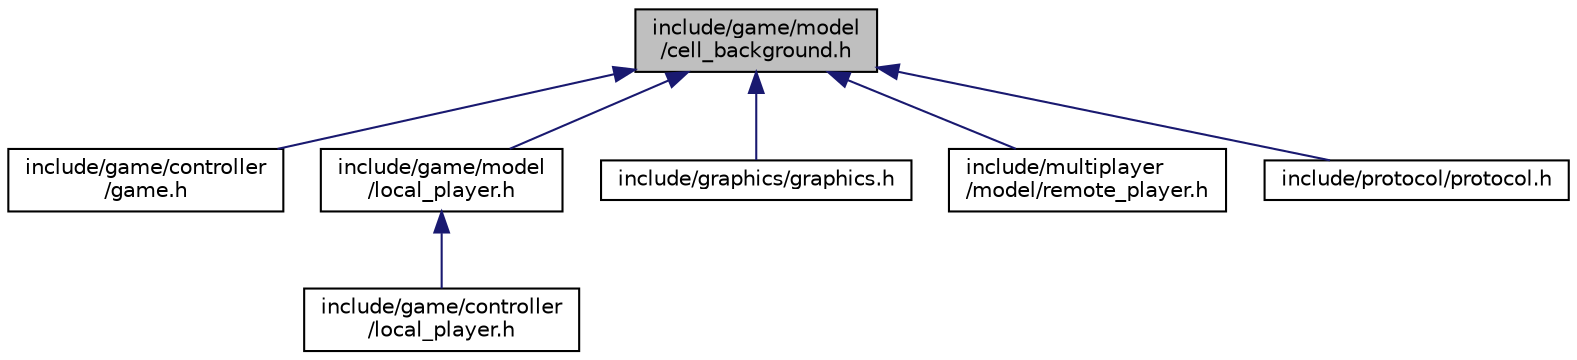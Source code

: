 digraph "include/game/model/cell_background.h"
{
 // LATEX_PDF_SIZE
  edge [fontname="Helvetica",fontsize="10",labelfontname="Helvetica",labelfontsize="10"];
  node [fontname="Helvetica",fontsize="10",shape=record];
  Node1 [label="include/game/model\l/cell_background.h",height=0.2,width=0.4,color="black", fillcolor="grey75", style="filled", fontcolor="black",tooltip=" "];
  Node1 -> Node2 [dir="back",color="midnightblue",fontsize="10",style="solid"];
  Node2 [label="include/game/controller\l/game.h",height=0.2,width=0.4,color="black", fillcolor="white", style="filled",URL="$controller_2game_8h.html",tooltip=" "];
  Node1 -> Node3 [dir="back",color="midnightblue",fontsize="10",style="solid"];
  Node3 [label="include/game/model\l/local_player.h",height=0.2,width=0.4,color="black", fillcolor="white", style="filled",URL="$model_2local__player_8h.html",tooltip=" "];
  Node3 -> Node4 [dir="back",color="midnightblue",fontsize="10",style="solid"];
  Node4 [label="include/game/controller\l/local_player.h",height=0.2,width=0.4,color="black", fillcolor="white", style="filled",URL="$controller_2local__player_8h.html",tooltip=" "];
  Node1 -> Node5 [dir="back",color="midnightblue",fontsize="10",style="solid"];
  Node5 [label="include/graphics/graphics.h",height=0.2,width=0.4,color="black", fillcolor="white", style="filled",URL="$graphics_8h.html",tooltip=" "];
  Node1 -> Node6 [dir="back",color="midnightblue",fontsize="10",style="solid"];
  Node6 [label="include/multiplayer\l/model/remote_player.h",height=0.2,width=0.4,color="black", fillcolor="white", style="filled",URL="$model_2remote__player_8h.html",tooltip=" "];
  Node1 -> Node7 [dir="back",color="midnightblue",fontsize="10",style="solid"];
  Node7 [label="include/protocol/protocol.h",height=0.2,width=0.4,color="black", fillcolor="white", style="filled",URL="$protocol_8h.html",tooltip=" "];
}

